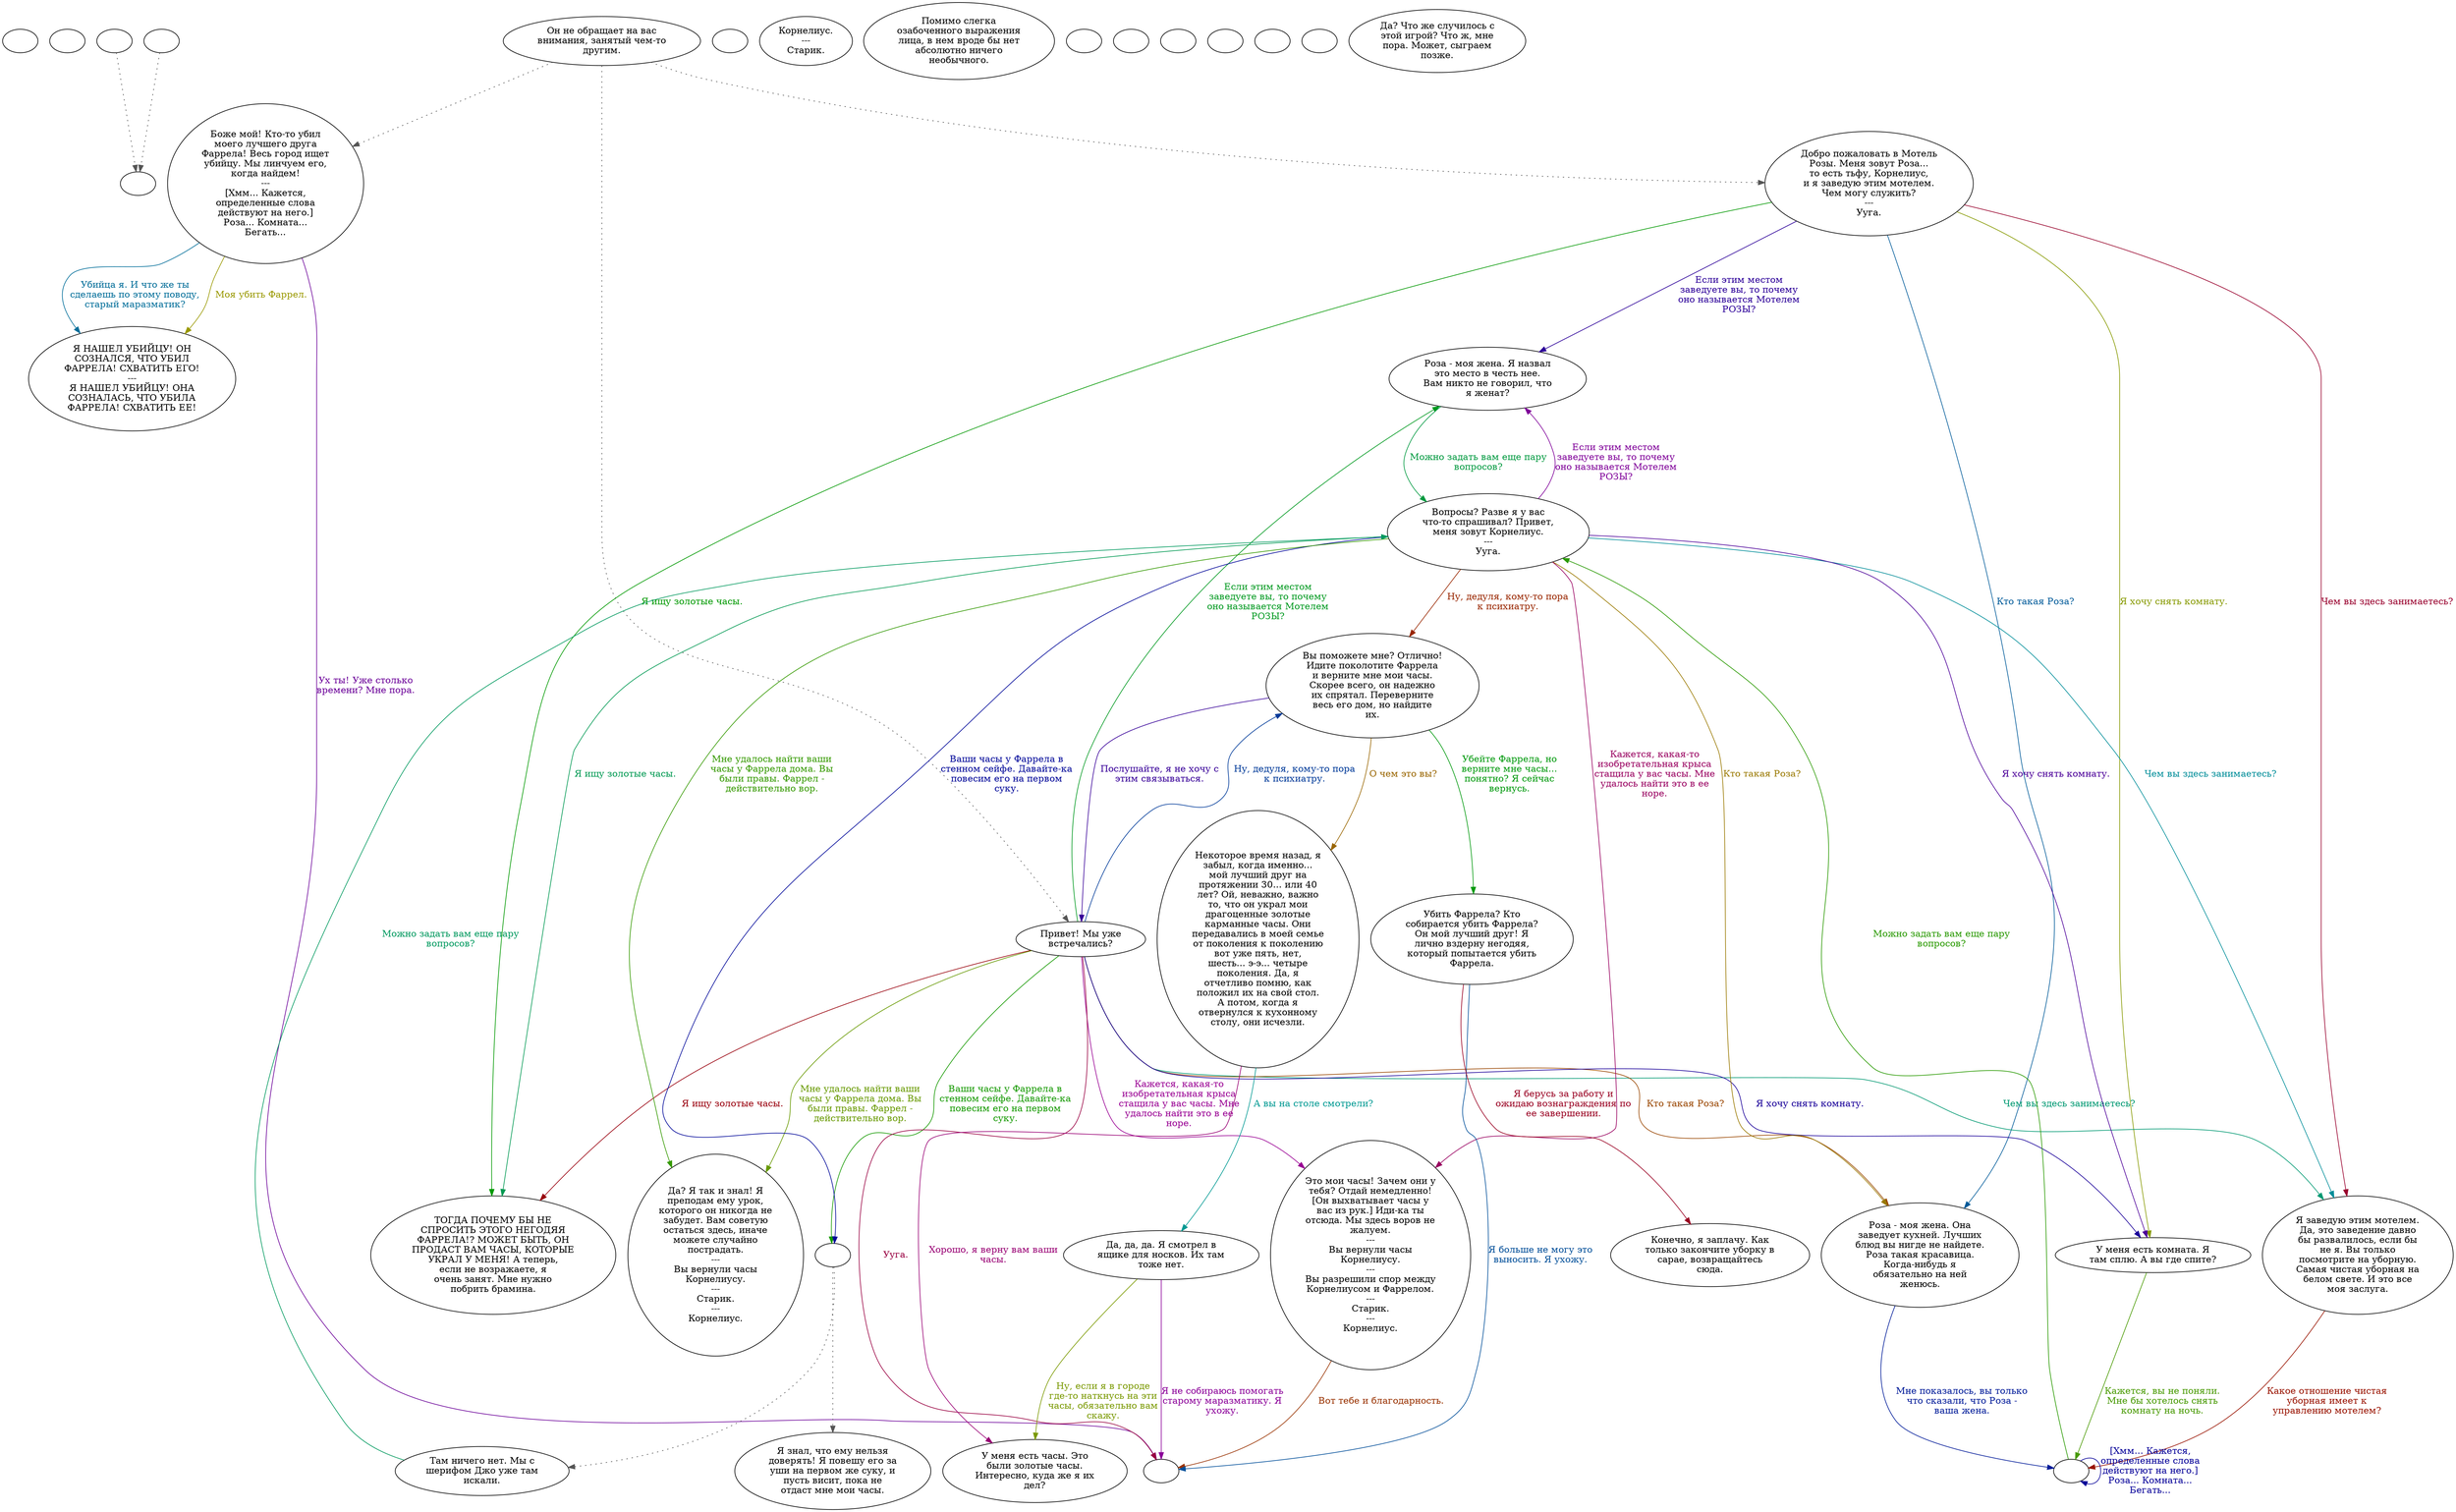 digraph mcCornel {
  "start" [style=filled       fillcolor="#FFFFFF"       color="#000000"]
  "start" [label=""]
  "critter_p_proc" [style=filled       fillcolor="#FFFFFF"       color="#000000"]
  "critter_p_proc" [label=""]
  "pickup_p_proc" [style=filled       fillcolor="#FFFFFF"       color="#000000"]
  "pickup_p_proc" -> "Node998" [style=dotted color="#555555"]
  "pickup_p_proc" [label=""]
  "talk_p_proc" [style=filled       fillcolor="#FFFFFF"       color="#000000"]
  "talk_p_proc" -> "Node003" [style=dotted color="#555555"]
  "talk_p_proc" -> "Node000" [style=dotted color="#555555"]
  "talk_p_proc" -> "Node002" [style=dotted color="#555555"]
  "talk_p_proc" [label="Он не обращает на вас\nвнимания, занятый чем-то\nдругим."]
  "destroy_p_proc" [style=filled       fillcolor="#FFFFFF"       color="#000000"]
  "destroy_p_proc" [label=""]
  "look_at_p_proc" [style=filled       fillcolor="#FFFFFF"       color="#000000"]
  "look_at_p_proc" [label="Корнелиус.\n---\nСтарик."]
  "description_p_proc" [style=filled       fillcolor="#FFFFFF"       color="#000000"]
  "description_p_proc" [label="Помимо слегка\nозабоченного выражения\nлица, в нем вроде бы нет\nабсолютно ничего\nнеобычного."]
  "use_skill_on_p_proc" [style=filled       fillcolor="#FFFFFF"       color="#000000"]
  "use_skill_on_p_proc" [label=""]
  "damage_p_proc" [style=filled       fillcolor="#FFFFFF"       color="#000000"]
  "damage_p_proc" -> "Node998" [style=dotted color="#555555"]
  "damage_p_proc" [label=""]
  "map_enter_p_proc" [style=filled       fillcolor="#FFFFFF"       color="#000000"]
  "map_enter_p_proc" [label=""]
  "map_update_p_proc" [style=filled       fillcolor="#FFFFFF"       color="#000000"]
  "map_update_p_proc" [label=""]
  "timed_event_p_proc" [style=filled       fillcolor="#FFFFFF"       color="#000000"]
  "timed_event_p_proc" [label=""]
  "combat_p_proc" [style=filled       fillcolor="#FFFFFF"       color="#000000"]
  "combat_p_proc" [label=""]
  "push_p_proc" [style=filled       fillcolor="#FFFFFF"       color="#000000"]
  "push_p_proc" [label=""]
  "Node000" [style=filled       fillcolor="#FFFFFF"       color="#000000"]
  "Node000" [label="Добро пожаловать в Мотель\nРозы. Меня зовут Роза...\nто есть тьфу, Корнелиус,\nи я заведую этим мотелем.\nЧем могу служить?\n---\nУуга."]
  "Node000" -> "Node010" [label="Если этим местом\nзаведуете вы, то почему\nоно называется Мотелем\nРОЗЫ?" color="#2C0099" fontcolor="#2C0099"]
  "Node000" -> "Node011" [label="Я ищу золотые часы." color="#009900" fontcolor="#009900"]
  "Node000" -> "Node012" [label="Чем вы здесь занимаетесь?" color="#99002D" fontcolor="#99002D"]
  "Node000" -> "Node013" [label="Кто такая Роза?" color="#005A99" fontcolor="#005A99"]
  "Node000" -> "Node014" [label="Я хочу снять комнату." color="#869900" fontcolor="#869900"]
  "Node001" [style=filled       fillcolor="#FFFFFF"       color="#000000"]
  "Node001" [label="Вопросы? Разве я у вас\nчто-то спрашивал? Привет,\nменя зовут Корнелиус.\n---\nУуга."]
  "Node001" -> "Node010" [label="Если этим местом\nзаведуете вы, то почему\nоно называется Мотелем\nРОЗЫ?" color="#7F0099" fontcolor="#7F0099"]
  "Node001" -> "Node011" [label="Я ищу золотые часы." color="#009952" fontcolor="#009952"]
  "Node001" -> "Node017" [label="Ну, дедуля, кому-то пора\nк психиатру." color="#992600" fontcolor="#992600"]
  "Node001" -> "Node996" [label="Ваши часы у Фаррела в\nстенном сейфе. Давайте-ка\nповесим его на первом\nсуку." color="#000799" fontcolor="#000799"]
  "Node001" -> "Node024" [label="Мне удалось найти ваши\nчасы у Фаррела дома. Вы\nбыли правы. Фаррел -\nдействительно вор." color="#349900" fontcolor="#349900"]
  "Node001" -> "Node025" [label="Кажется, какая-то\nизобретательная крыса\nстащила у вас часы. Мне\nудалось найти это в ее\nноре." color="#990060" fontcolor="#990060"]
  "Node001" -> "Node012" [label="Чем вы здесь занимаетесь?" color="#008D99" fontcolor="#008D99"]
  "Node001" -> "Node013" [label="Кто такая Роза?" color="#997800" fontcolor="#997800"]
  "Node001" -> "Node014" [label="Я хочу снять комнату." color="#4C0099" fontcolor="#4C0099"]
  "Node002" [style=filled       fillcolor="#FFFFFF"       color="#000000"]
  "Node002" [label="Привет! Мы уже\nвстречались?"]
  "Node002" -> "Node010" [label="Если этим местом\nзаведуете вы, то почему\nоно называется Мотелем\nРОЗЫ?" color="#00991F" fontcolor="#00991F"]
  "Node002" -> "Node011" [label="Я ищу золотые часы." color="#99000D" fontcolor="#99000D"]
  "Node002" -> "Node017" [label="Ну, дедуля, кому-то пора\nк психиатру." color="#003A99" fontcolor="#003A99"]
  "Node002" -> "Node024" [label="Мне удалось найти ваши\nчасы у Фаррела дома. Вы\nбыли правы. Фаррел -\nдействительно вор." color="#679900" fontcolor="#679900"]
  "Node002" -> "Node025" [label="Кажется, какая-то\nизобретательная крыса\nстащила у вас часы. Мне\nудалось найти это в ее\nноре." color="#990093" fontcolor="#990093"]
  "Node002" -> "Node012" [label="Чем вы здесь занимаетесь?" color="#009972" fontcolor="#009972"]
  "Node002" -> "Node013" [label="Кто такая Роза?" color="#994500" fontcolor="#994500"]
  "Node002" -> "Node014" [label="Я хочу снять комнату." color="#190099" fontcolor="#190099"]
  "Node002" -> "Node996" [label="Ваши часы у Фаррела в\nстенном сейфе. Давайте-ка\nповесим его на первом\nсуку." color="#149900" fontcolor="#149900"]
  "Node002" -> "Node999" [label="Ууга." color="#990041" fontcolor="#990041"]
  "Node003" [style=filled       fillcolor="#FFFFFF"       color="#000000"]
  "Node003" [label="Боже мой! Кто-то убил\nмоего лучшего друга\nФаррела! Весь город ищет\nубийцу. Мы линчуем его,\nкогда найдем!\n---\n[Хмм... Кажется,\nопределенные слова\nдействуют на него.]\nРоза... Комната...\nБегать..."]
  "Node003" -> "Node028" [label="Убийца я. И что же ты\nсделаешь по этому поводу,\nстарый маразматик?" color="#006D99" fontcolor="#006D99"]
  "Node003" -> "Node028" [label="Моя убить Фаррел." color="#999800" fontcolor="#999800"]
  "Node003" -> "Node999" [label="Ух ты! Уже столько\nвремени? Мне пора." color="#6B0099" fontcolor="#6B0099"]
  "Node010" [style=filled       fillcolor="#FFFFFF"       color="#000000"]
  "Node010" [label="Роза - моя жена. Я назвал\nэто место в честь нее.\nВам никто не говорил, что\nя женат?"]
  "Node010" -> "Node001" [label="Можно задать вам еще пару\nвопросов?" color="#00993F" fontcolor="#00993F"]
  "Node011" [style=filled       fillcolor="#FFFFFF"       color="#000000"]
  "Node011" [label="ТОГДА ПОЧЕМУ БЫ НЕ\nСПРОСИТЬ ЭТОГО НЕГОДЯЯ\nФАРРЕЛА!? МОЖЕТ БЫТЬ, ОН\nПРОДАСТ ВАМ ЧАСЫ, КОТОРЫЕ\nУКРАЛ У МЕНЯ! А теперь,\nесли не возражаете, я\nочень занят. Мне нужно\nпобрить брамина."]
  "Node012" [style=filled       fillcolor="#FFFFFF"       color="#000000"]
  "Node012" [label="Я заведую этим мотелем.\nДа, это заведение давно\nбы развалилось, если бы\nне я. Вы только\nпосмотрите на уборную.\nСамая чистая уборная на\nбелом свете. И это все\nмоя заслуга."]
  "Node012" -> "Node026" [label="Какое отношение чистая\nуборная имеет к\nуправлению мотелем?" color="#991200" fontcolor="#991200"]
  "Node013" [style=filled       fillcolor="#FFFFFF"       color="#000000"]
  "Node013" [label="Роза - моя жена. Она\nзаведует кухней. Лучших\nблюд вы нигде не найдете.\nРоза такая красавица.\nКогда-нибудь я\nобязательно на ней\nженюсь."]
  "Node013" -> "Node026" [label="Мне показалось, вы только\nчто сказали, что Роза -\nваша жена." color="#001B99" fontcolor="#001B99"]
  "Node014" [style=filled       fillcolor="#FFFFFF"       color="#000000"]
  "Node014" [label="У меня есть комната. Я\nтам сплю. А вы где спите?"]
  "Node014" -> "Node026" [label="Кажется, вы не поняли.\nМне бы хотелось снять\nкомнату на ночь." color="#479900" fontcolor="#479900"]
  "Node016" [style=filled       fillcolor="#FFFFFF"       color="#000000"]
  "Node016" [label="Некоторое время назад, я\nзабыл, когда именно...\nмой лучший друг на\nпротяжении 30... или 40\nлет? Ой, неважно, важно\nто, что он украл мои\nдрагоценные золотые\nкарманные часы. Они\nпередавались в моей семье\nот поколения к поколению\nвот уже пять, нет,\nшесть... э-э... четыре\nпоколения. Да, я\nотчетливо помню, как\nположил их на свой стол.\nА потом, когда я\nотвернулся к кухонному\nстолу, они исчезли."]
  "Node016" -> "Node020" [label="Хорошо, я верну вам ваши\nчасы." color="#990074" fontcolor="#990074"]
  "Node016" -> "Node021" [label="А вы на столе смотрели?" color="#009992" fontcolor="#009992"]
  "Node017" [style=filled       fillcolor="#FFFFFF"       color="#000000"]
  "Node017" [label="Вы поможете мне? Отлично!\nИдите поколотите Фаррела\nи верните мне мои часы.\nСкорее всего, он надежно\nих спрятал. Переверните\nвесь его дом, но найдите\nих."]
  "Node017" -> "Node016" [label="О чем это вы?" color="#996500" fontcolor="#996500"]
  "Node017" -> "Node002" [label="Послушайте, я не хочу с\nэтим связываться." color="#380099" fontcolor="#380099"]
  "Node017" -> "Node018" [label="Убейте Фаррела, но\nверните мне часы...\nпонятно? Я сейчас\nвернусь." color="#00990C" fontcolor="#00990C"]
  "Node018" [style=filled       fillcolor="#FFFFFF"       color="#000000"]
  "Node018" [label="Убить Фаррела? Кто\nсобирается убить Фаррела?\nОн мой лучший друг! Я\nлично вздерну негодяя,\nкоторый попытается убить\nФаррела."]
  "Node018" -> "Node019" [label="Я берусь за работу и\nожидаю вознаграждения по\nее завершении." color="#990021" fontcolor="#990021"]
  "Node018" -> "Node999" [label="Я больше не могу это\nвыносить. Я ухожу." color="#004E99" fontcolor="#004E99"]
  "Node019" [style=filled       fillcolor="#FFFFFF"       color="#000000"]
  "Node019" [label="Конечно, я заплачу. Как\nтолько закончите уборку в\nсарае, возвращайтесь\nсюда."]
  "Node020" [style=filled       fillcolor="#FFFFFF"       color="#000000"]
  "Node020" [label="У меня есть часы. Это\nбыли золотые часы.\nИнтересно, куда же я их\nдел?"]
  "Node021" [style=filled       fillcolor="#FFFFFF"       color="#000000"]
  "Node021" [label="Да, да, да. Я смотрел в\nящике для носков. Их там\nтоже нет."]
  "Node021" -> "Node020" [label="Ну, если я в городе\nгде-то наткнусь на эти\nчасы, обязательно вам\nскажу." color="#7A9900" fontcolor="#7A9900"]
  "Node021" -> "Node999" [label="Я не собираюсь помогать\nстарому маразматику. Я\nухожу." color="#8B0099" fontcolor="#8B0099"]
  "Node022" [style=filled       fillcolor="#FFFFFF"       color="#000000"]
  "Node022" [label="Я знал, что ему нельзя\nдоверять! Я повешу его за\nуши на первом же суку, и\nпусть висит, пока не\nотдаст мне мои часы."]
  "Node023" [style=filled       fillcolor="#FFFFFF"       color="#000000"]
  "Node023" [label="Там ничего нет. Мы с\nшерифом Джо уже там\nискали."]
  "Node023" -> "Node001" [label="Можно задать вам еще пару\nвопросов?" color="#00995E" fontcolor="#00995E"]
  "Node024" [style=filled       fillcolor="#FFFFFF"       color="#000000"]
  "Node024" [label="Да? Я так и знал! Я\nпреподам ему урок,\nкоторого он никогда не\nзабудет. Вам советую\nостаться здесь, иначе\nможете случайно\nпострадать.\n---\nВы вернули часы\nКорнелиусу.\n---\nСтарик.\n---\nКорнелиус."]
  "Node025" [style=filled       fillcolor="#FFFFFF"       color="#000000"]
  "Node025" [label="Это мои часы! Зачем они у\nтебя? Отдай немедленно!\n[Он выхватывает часы у\nвас из рук.] Иди-ка ты\nотсюда. Мы здесь воров не\nжалуем.\n---\nВы вернули часы\nКорнелиусу.\n---\nВы разрешили спор между\nКорнелиусом и Фаррелом.\n---\nСтарик.\n---\nКорнелиус."]
  "Node025" -> "Node999" [label="Вот тебе и благодарность." color="#993200" fontcolor="#993200"]
  "Node026" [style=filled       fillcolor="#FFFFFF"       color="#000000"]
  "Node026" [label=""]
  "Node026" -> "Node026" [label="[Хмм... Кажется,\nопределенные слова\nдействуют на него.]\nРоза... Комната...\nБегать..." color="#050099" fontcolor="#050099"]
  "Node026" -> "Node001" [label="Можно задать вам еще пару\nвопросов?" color="#289900" fontcolor="#289900"]
  "Node027" [style=filled       fillcolor="#FFFFFF"       color="#000000"]
  "Node027" [label="Да? Что же случилось с\nэтой игрой? Что ж, мне\nпора. Может, сыграем\nпозже."]
  "Node028" [style=filled       fillcolor="#FFFFFF"       color="#000000"]
  "Node028" [label="Я НАШЕЛ УБИЙЦУ! ОН\nСОЗНАЛСЯ, ЧТО УБИЛ\nФАРРЕЛА! СХВАТИТЬ ЕГО!\n---\nЯ НАШЕЛ УБИЙЦУ! ОНА\nСОЗНАЛАСЬ, ЧТО УБИЛА\nФАРРЕЛА! СХВАТИТЬ ЕЕ!"]
  "Node999" [style=filled       fillcolor="#FFFFFF"       color="#000000"]
  "Node999" [label=""]
  "Node998" [style=filled       fillcolor="#FFFFFF"       color="#000000"]
  "Node998" [label=""]
  "Node996" [style=filled       fillcolor="#FFFFFF"       color="#000000"]
  "Node996" -> "Node022" [style=dotted color="#555555"]
  "Node996" -> "Node023" [style=dotted color="#555555"]
  "Node996" [label=""]
}